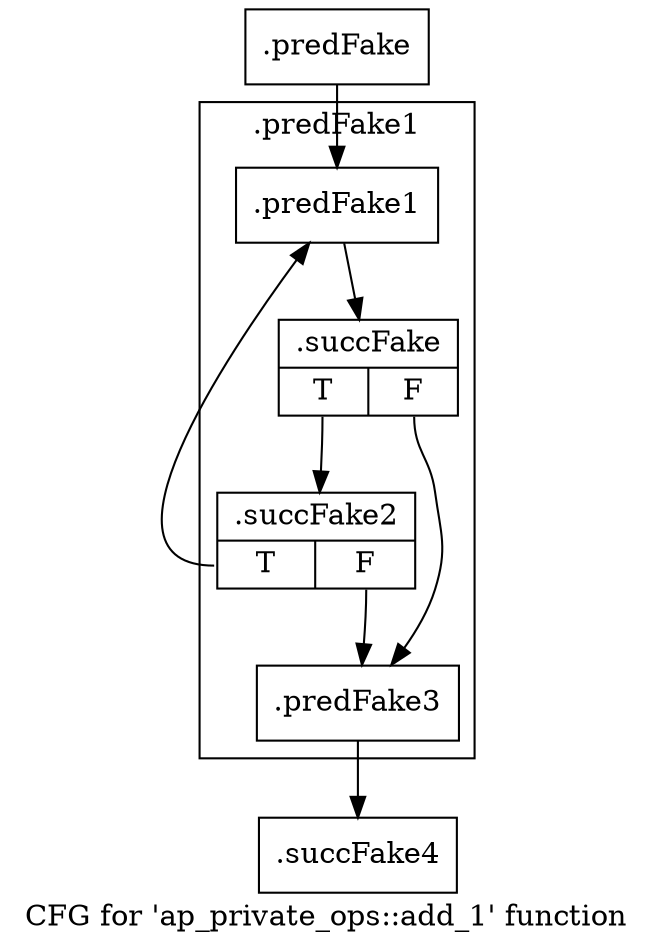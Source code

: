digraph "CFG for 'ap_private_ops::add_1' function" {
	label="CFG for 'ap_private_ops::add_1' function";

	Node0x5f62850 [shape=record,filename="",linenumber="",label="{.predFake}"];
	Node0x5f62850 -> Node0x5f628a0[ callList="" memoryops="" filename="/mnt/xilinx/Vitis_HLS/2021.2/include/etc/ap_private.h" execusionnum="0"];
	Node0x5f62a80 [shape=record,filename="/mnt/xilinx/Vitis_HLS/2021.2/include/etc/ap_private.h",linenumber="575",label="{.predFake3}"];
	Node0x5f62a80 -> Node0x6306c50[ callList="" memoryops="" filename="/mnt/xilinx/Vitis_HLS/2021.2/include/etc/ap_private.h" execusionnum="0"];
	Node0x6306c50 [shape=record,filename="/mnt/xilinx/Vitis_HLS/2021.2/include/etc/ap_private.h",linenumber="575",label="{.succFake4}"];
subgraph cluster_0 {
	label=".predFake1";
	tripcount="0";
	invocationtime="0";

	Node0x5f628a0 [shape=record,filename="/mnt/xilinx/Vitis_HLS/2021.2/include/etc/ap_private.h",linenumber="566",label="{.predFake1}"];
	Node0x5f628a0 -> Node0x63064a0[ callList="" memoryops="" filename="/mnt/xilinx/Vitis_HLS/2021.2/include/etc/ap_private.h" execusionnum="0"];
	Node0x63064a0 [shape=record,filename="/mnt/xilinx/Vitis_HLS/2021.2/include/etc/ap_private.h",linenumber="566",label="{.succFake|{<s0>T|<s1>F}}"];
	Node0x63064a0:s0 -> Node0x6306a90[ callList="" memoryops="" filename="/mnt/xilinx/Vitis_HLS/2021.2/include/etc/ap_private.h" execusionnum="0"];
	Node0x63064a0:s1 -> Node0x5f62a80;
	Node0x6306a90 [shape=record,filename="/mnt/xilinx/Vitis_HLS/2021.2/include/etc/ap_private.h",linenumber="568",label="{.succFake2|{<s0>T|<s1>F}}"];
	Node0x6306a90:s0 -> Node0x5f628a0[ callList="" memoryops="" filename="/mnt/xilinx/Vitis_HLS/2021.2/include/etc/ap_private.h" execusionnum="0"];
	Node0x6306a90:s1 -> Node0x5f62a80[ callList="" memoryops="" filename="/mnt/xilinx/Vitis_HLS/2021.2/include/etc/ap_private.h" execusionnum="0"];
}
}
